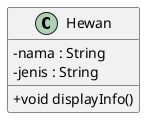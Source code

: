 @startuml = startuml
skinparam ClassAttributeIconSize 0 

class Hewan{
    - nama : String
    - jenis : String

    + void displayInfo()
}

@enduml 